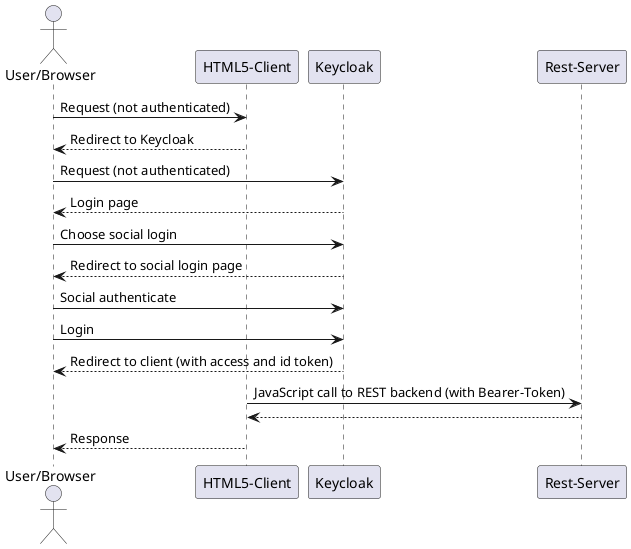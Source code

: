 @startuml
actor browser as "User/Browser"
participant html5 as "HTML5-Client"
participant Keycloak
participant server as "Rest-Server"

browser -> html5 : Request (not authenticated)
browser <-- html5 : Redirect to Keycloak
browser -> Keycloak : Request (not authenticated)
browser <-- Keycloak : Login page
browser -> Keycloak : Choose social login
browser <-- Keycloak : Redirect to social login page
browser -> Keycloak : Social authenticate
browser -> Keycloak : Login
browser <-- Keycloak : Redirect to client (with access and id token)
html5 -> server : JavaScript call to REST backend (with Bearer-Token)
html5 <-- server
browser <-- html5 : Response
@enduml
